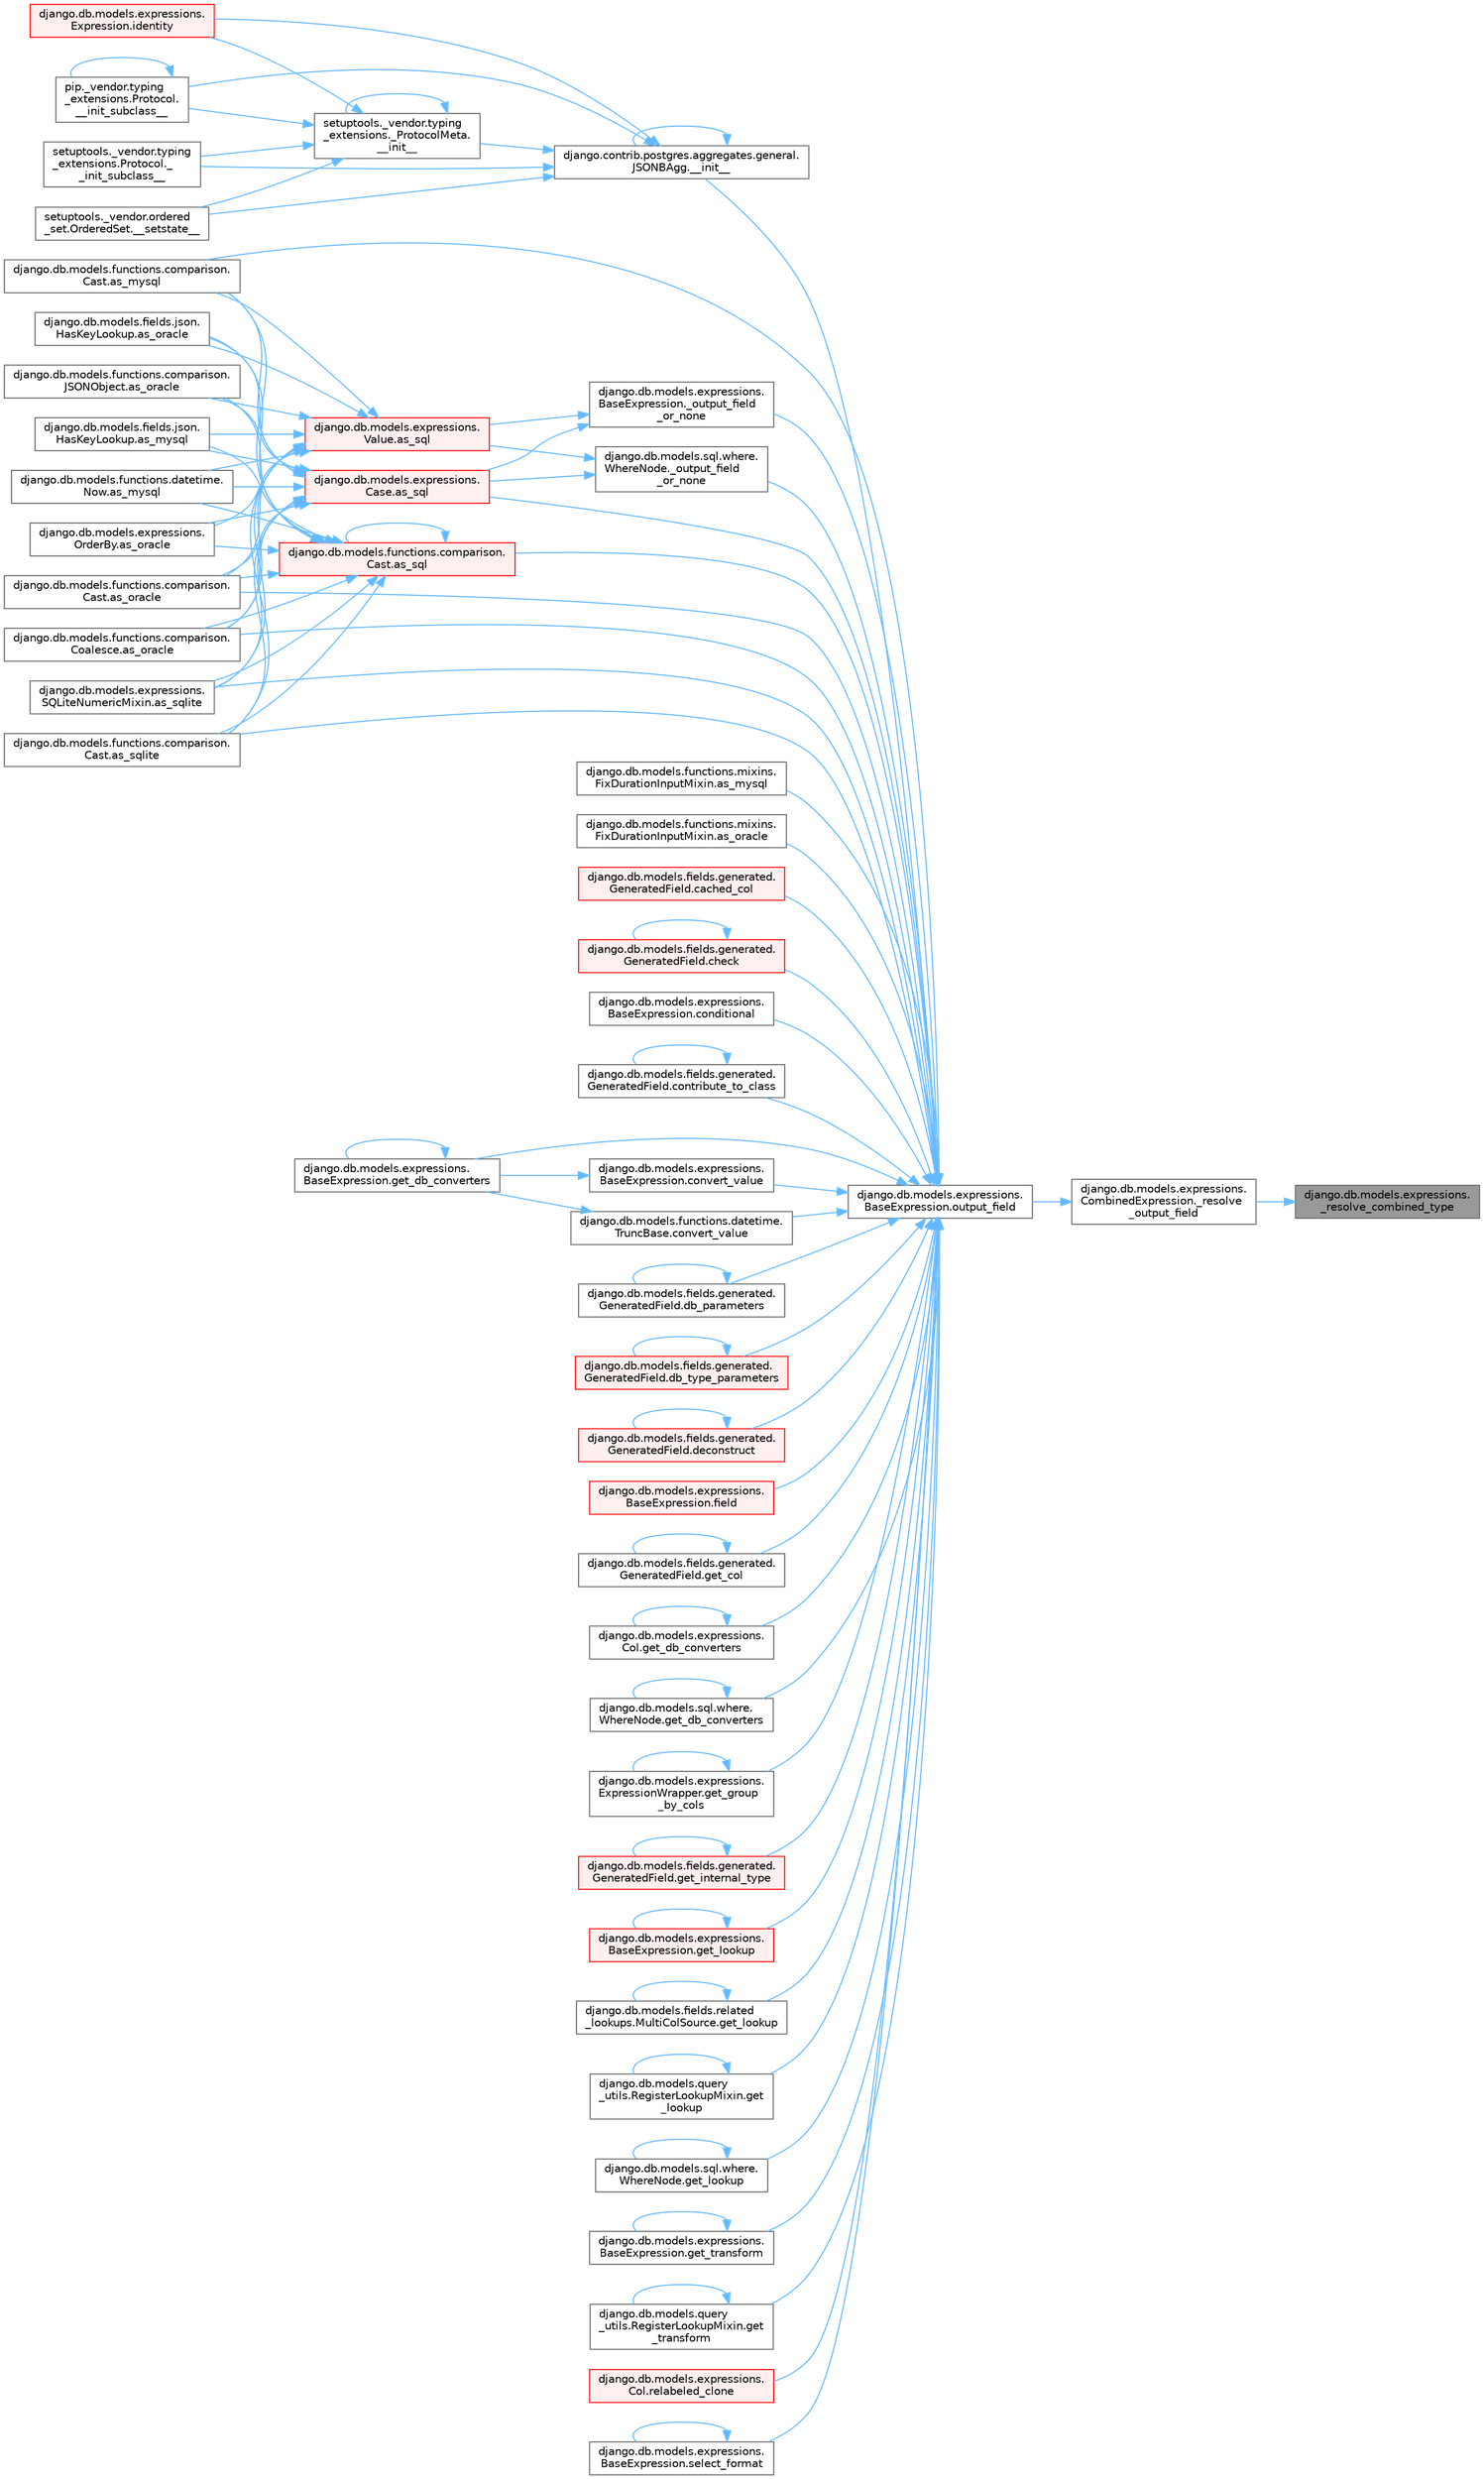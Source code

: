 digraph "django.db.models.expressions._resolve_combined_type"
{
 // LATEX_PDF_SIZE
  bgcolor="transparent";
  edge [fontname=Helvetica,fontsize=10,labelfontname=Helvetica,labelfontsize=10];
  node [fontname=Helvetica,fontsize=10,shape=box,height=0.2,width=0.4];
  rankdir="RL";
  Node1 [id="Node000001",label="django.db.models.expressions.\l_resolve_combined_type",height=0.2,width=0.4,color="gray40", fillcolor="grey60", style="filled", fontcolor="black",tooltip=" "];
  Node1 -> Node2 [id="edge1_Node000001_Node000002",dir="back",color="steelblue1",style="solid",tooltip=" "];
  Node2 [id="Node000002",label="django.db.models.expressions.\lCombinedExpression._resolve\l_output_field",height=0.2,width=0.4,color="grey40", fillcolor="white", style="filled",URL="$classdjango_1_1db_1_1models_1_1expressions_1_1_combined_expression.html#ad5c6df54cfa479187073e305a8cbae20",tooltip=" "];
  Node2 -> Node3 [id="edge2_Node000002_Node000003",dir="back",color="steelblue1",style="solid",tooltip=" "];
  Node3 [id="Node000003",label="django.db.models.expressions.\lBaseExpression.output_field",height=0.2,width=0.4,color="grey40", fillcolor="white", style="filled",URL="$classdjango_1_1db_1_1models_1_1expressions_1_1_base_expression.html#a7f0982cb1de5cdeaa7f043c3ae611a6d",tooltip=" "];
  Node3 -> Node4 [id="edge3_Node000003_Node000004",dir="back",color="steelblue1",style="solid",tooltip=" "];
  Node4 [id="Node000004",label="django.contrib.postgres.aggregates.general.\lJSONBAgg.__init__",height=0.2,width=0.4,color="grey40", fillcolor="white", style="filled",URL="$classdjango_1_1contrib_1_1postgres_1_1aggregates_1_1general_1_1_j_s_o_n_b_agg.html#aa39cd664a8b14d90239be69e6599fd7f",tooltip=" "];
  Node4 -> Node4 [id="edge4_Node000004_Node000004",dir="back",color="steelblue1",style="solid",tooltip=" "];
  Node4 -> Node5 [id="edge5_Node000004_Node000005",dir="back",color="steelblue1",style="solid",tooltip=" "];
  Node5 [id="Node000005",label="setuptools._vendor.typing\l_extensions._ProtocolMeta.\l__init__",height=0.2,width=0.4,color="grey40", fillcolor="white", style="filled",URL="$classsetuptools_1_1__vendor_1_1typing__extensions_1_1___protocol_meta.html#a7bbaff8ac6d19534b46bca363ee0b43a",tooltip=" "];
  Node5 -> Node5 [id="edge6_Node000005_Node000005",dir="back",color="steelblue1",style="solid",tooltip=" "];
  Node5 -> Node6 [id="edge7_Node000005_Node000006",dir="back",color="steelblue1",style="solid",tooltip=" "];
  Node6 [id="Node000006",label="pip._vendor.typing\l_extensions.Protocol.\l__init_subclass__",height=0.2,width=0.4,color="grey40", fillcolor="white", style="filled",URL="$classpip_1_1__vendor_1_1typing__extensions_1_1_protocol.html#a2916efc86cebb8aba6deb7fd30b33988",tooltip=" "];
  Node6 -> Node6 [id="edge8_Node000006_Node000006",dir="back",color="steelblue1",style="solid",tooltip=" "];
  Node5 -> Node7 [id="edge9_Node000005_Node000007",dir="back",color="steelblue1",style="solid",tooltip=" "];
  Node7 [id="Node000007",label="setuptools._vendor.typing\l_extensions.Protocol._\l_init_subclass__",height=0.2,width=0.4,color="grey40", fillcolor="white", style="filled",URL="$classsetuptools_1_1__vendor_1_1typing__extensions_1_1_protocol.html#ac6cbebc092a4724ab3704c5334059874",tooltip=" "];
  Node5 -> Node8 [id="edge10_Node000005_Node000008",dir="back",color="steelblue1",style="solid",tooltip=" "];
  Node8 [id="Node000008",label="setuptools._vendor.ordered\l_set.OrderedSet.__setstate__",height=0.2,width=0.4,color="grey40", fillcolor="white", style="filled",URL="$classsetuptools_1_1__vendor_1_1ordered__set_1_1_ordered_set.html#aa7f7de9d987829525d06db565fe1b4a1",tooltip=" "];
  Node5 -> Node9 [id="edge11_Node000005_Node000009",dir="back",color="steelblue1",style="solid",tooltip=" "];
  Node9 [id="Node000009",label="django.db.models.expressions.\lExpression.identity",height=0.2,width=0.4,color="red", fillcolor="#FFF0F0", style="filled",URL="$classdjango_1_1db_1_1models_1_1expressions_1_1_expression.html#a10048810b5eb8641acf3bc150731b925",tooltip=" "];
  Node4 -> Node6 [id="edge12_Node000004_Node000006",dir="back",color="steelblue1",style="solid",tooltip=" "];
  Node4 -> Node7 [id="edge13_Node000004_Node000007",dir="back",color="steelblue1",style="solid",tooltip=" "];
  Node4 -> Node8 [id="edge14_Node000004_Node000008",dir="back",color="steelblue1",style="solid",tooltip=" "];
  Node4 -> Node9 [id="edge15_Node000004_Node000009",dir="back",color="steelblue1",style="solid",tooltip=" "];
  Node3 -> Node36 [id="edge16_Node000003_Node000036",dir="back",color="steelblue1",style="solid",tooltip=" "];
  Node36 [id="Node000036",label="django.db.models.expressions.\lBaseExpression._output_field\l_or_none",height=0.2,width=0.4,color="grey40", fillcolor="white", style="filled",URL="$classdjango_1_1db_1_1models_1_1expressions_1_1_base_expression.html#aad676f45033740e5caa723ce399f8850",tooltip=" "];
  Node36 -> Node37 [id="edge17_Node000036_Node000037",dir="back",color="steelblue1",style="solid",tooltip=" "];
  Node37 [id="Node000037",label="django.db.models.expressions.\lCase.as_sql",height=0.2,width=0.4,color="red", fillcolor="#FFF0F0", style="filled",URL="$classdjango_1_1db_1_1models_1_1expressions_1_1_case.html#a41d0d2712521088615ae784d16c4b2fb",tooltip=" "];
  Node37 -> Node38 [id="edge18_Node000037_Node000038",dir="back",color="steelblue1",style="solid",tooltip=" "];
  Node38 [id="Node000038",label="django.db.models.fields.json.\lHasKeyLookup.as_mysql",height=0.2,width=0.4,color="grey40", fillcolor="white", style="filled",URL="$classdjango_1_1db_1_1models_1_1fields_1_1json_1_1_has_key_lookup.html#a10f67427287f2c0ea32513ca6f481e96",tooltip=" "];
  Node37 -> Node39 [id="edge19_Node000037_Node000039",dir="back",color="steelblue1",style="solid",tooltip=" "];
  Node39 [id="Node000039",label="django.db.models.functions.comparison.\lCast.as_mysql",height=0.2,width=0.4,color="grey40", fillcolor="white", style="filled",URL="$classdjango_1_1db_1_1models_1_1functions_1_1comparison_1_1_cast.html#a447737891e955909c6a381529a67a84e",tooltip=" "];
  Node37 -> Node40 [id="edge20_Node000037_Node000040",dir="back",color="steelblue1",style="solid",tooltip=" "];
  Node40 [id="Node000040",label="django.db.models.functions.datetime.\lNow.as_mysql",height=0.2,width=0.4,color="grey40", fillcolor="white", style="filled",URL="$classdjango_1_1db_1_1models_1_1functions_1_1datetime_1_1_now.html#a070a9334fb198086c0c4e96e9725d92b",tooltip=" "];
  Node37 -> Node41 [id="edge21_Node000037_Node000041",dir="back",color="steelblue1",style="solid",tooltip=" "];
  Node41 [id="Node000041",label="django.db.models.expressions.\lOrderBy.as_oracle",height=0.2,width=0.4,color="grey40", fillcolor="white", style="filled",URL="$classdjango_1_1db_1_1models_1_1expressions_1_1_order_by.html#af9b6ede9b0df85d6bcf54f983b3a8f6a",tooltip=" "];
  Node37 -> Node42 [id="edge22_Node000037_Node000042",dir="back",color="steelblue1",style="solid",tooltip=" "];
  Node42 [id="Node000042",label="django.db.models.fields.json.\lHasKeyLookup.as_oracle",height=0.2,width=0.4,color="grey40", fillcolor="white", style="filled",URL="$classdjango_1_1db_1_1models_1_1fields_1_1json_1_1_has_key_lookup.html#afbb88aa4fb23b3ec3acdc695c2f52398",tooltip=" "];
  Node37 -> Node43 [id="edge23_Node000037_Node000043",dir="back",color="steelblue1",style="solid",tooltip=" "];
  Node43 [id="Node000043",label="django.db.models.functions.comparison.\lCast.as_oracle",height=0.2,width=0.4,color="grey40", fillcolor="white", style="filled",URL="$classdjango_1_1db_1_1models_1_1functions_1_1comparison_1_1_cast.html#ad466cd7ca85dc257d9e2718f41a263ec",tooltip=" "];
  Node37 -> Node44 [id="edge24_Node000037_Node000044",dir="back",color="steelblue1",style="solid",tooltip=" "];
  Node44 [id="Node000044",label="django.db.models.functions.comparison.\lCoalesce.as_oracle",height=0.2,width=0.4,color="grey40", fillcolor="white", style="filled",URL="$classdjango_1_1db_1_1models_1_1functions_1_1comparison_1_1_coalesce.html#a1bbeea180ef3ef4d8ba5d51d33d6ef85",tooltip=" "];
  Node37 -> Node45 [id="edge25_Node000037_Node000045",dir="back",color="steelblue1",style="solid",tooltip=" "];
  Node45 [id="Node000045",label="django.db.models.functions.comparison.\lJSONObject.as_oracle",height=0.2,width=0.4,color="grey40", fillcolor="white", style="filled",URL="$classdjango_1_1db_1_1models_1_1functions_1_1comparison_1_1_j_s_o_n_object.html#a4b4fa1161d27b0a9bbbdd0370e9af364",tooltip=" "];
  Node37 -> Node52 [id="edge26_Node000037_Node000052",dir="back",color="steelblue1",style="solid",tooltip=" "];
  Node52 [id="Node000052",label="django.db.models.expressions.\lSQLiteNumericMixin.as_sqlite",height=0.2,width=0.4,color="grey40", fillcolor="white", style="filled",URL="$classdjango_1_1db_1_1models_1_1expressions_1_1_s_q_lite_numeric_mixin.html#a7c649b97074b00e095c4ee2b3bc62482",tooltip=" "];
  Node37 -> Node54 [id="edge27_Node000037_Node000054",dir="back",color="steelblue1",style="solid",tooltip=" "];
  Node54 [id="Node000054",label="django.db.models.functions.comparison.\lCast.as_sqlite",height=0.2,width=0.4,color="grey40", fillcolor="white", style="filled",URL="$classdjango_1_1db_1_1models_1_1functions_1_1comparison_1_1_cast.html#a1943b51797a168ff6a3ad37005086d8c",tooltip=" "];
  Node36 -> Node66 [id="edge28_Node000036_Node000066",dir="back",color="steelblue1",style="solid",tooltip=" "];
  Node66 [id="Node000066",label="django.db.models.expressions.\lValue.as_sql",height=0.2,width=0.4,color="red", fillcolor="#FFF0F0", style="filled",URL="$classdjango_1_1db_1_1models_1_1expressions_1_1_value.html#a2471e71c0db69e52fdb3016f8e97a111",tooltip=" "];
  Node66 -> Node38 [id="edge29_Node000066_Node000038",dir="back",color="steelblue1",style="solid",tooltip=" "];
  Node66 -> Node39 [id="edge30_Node000066_Node000039",dir="back",color="steelblue1",style="solid",tooltip=" "];
  Node66 -> Node40 [id="edge31_Node000066_Node000040",dir="back",color="steelblue1",style="solid",tooltip=" "];
  Node66 -> Node41 [id="edge32_Node000066_Node000041",dir="back",color="steelblue1",style="solid",tooltip=" "];
  Node66 -> Node42 [id="edge33_Node000066_Node000042",dir="back",color="steelblue1",style="solid",tooltip=" "];
  Node66 -> Node43 [id="edge34_Node000066_Node000043",dir="back",color="steelblue1",style="solid",tooltip=" "];
  Node66 -> Node44 [id="edge35_Node000066_Node000044",dir="back",color="steelblue1",style="solid",tooltip=" "];
  Node66 -> Node45 [id="edge36_Node000066_Node000045",dir="back",color="steelblue1",style="solid",tooltip=" "];
  Node66 -> Node52 [id="edge37_Node000066_Node000052",dir="back",color="steelblue1",style="solid",tooltip=" "];
  Node66 -> Node54 [id="edge38_Node000066_Node000054",dir="back",color="steelblue1",style="solid",tooltip=" "];
  Node3 -> Node67 [id="edge39_Node000003_Node000067",dir="back",color="steelblue1",style="solid",tooltip=" "];
  Node67 [id="Node000067",label="django.db.models.sql.where.\lWhereNode._output_field\l_or_none",height=0.2,width=0.4,color="grey40", fillcolor="white", style="filled",URL="$classdjango_1_1db_1_1models_1_1sql_1_1where_1_1_where_node.html#ae254158229b805bdfd81f2be6b2fe44b",tooltip=" "];
  Node67 -> Node37 [id="edge40_Node000067_Node000037",dir="back",color="steelblue1",style="solid",tooltip=" "];
  Node67 -> Node66 [id="edge41_Node000067_Node000066",dir="back",color="steelblue1",style="solid",tooltip=" "];
  Node3 -> Node39 [id="edge42_Node000003_Node000039",dir="back",color="steelblue1",style="solid",tooltip=" "];
  Node3 -> Node68 [id="edge43_Node000003_Node000068",dir="back",color="steelblue1",style="solid",tooltip=" "];
  Node68 [id="Node000068",label="django.db.models.functions.mixins.\lFixDurationInputMixin.as_mysql",height=0.2,width=0.4,color="grey40", fillcolor="white", style="filled",URL="$classdjango_1_1db_1_1models_1_1functions_1_1mixins_1_1_fix_duration_input_mixin.html#a010f23ae95c58a4a939be1efcc5f5b7d",tooltip=" "];
  Node3 -> Node43 [id="edge44_Node000003_Node000043",dir="back",color="steelblue1",style="solid",tooltip=" "];
  Node3 -> Node44 [id="edge45_Node000003_Node000044",dir="back",color="steelblue1",style="solid",tooltip=" "];
  Node3 -> Node69 [id="edge46_Node000003_Node000069",dir="back",color="steelblue1",style="solid",tooltip=" "];
  Node69 [id="Node000069",label="django.db.models.functions.mixins.\lFixDurationInputMixin.as_oracle",height=0.2,width=0.4,color="grey40", fillcolor="white", style="filled",URL="$classdjango_1_1db_1_1models_1_1functions_1_1mixins_1_1_fix_duration_input_mixin.html#a2e5d6957724a89d03541cc897b6e6e53",tooltip=" "];
  Node3 -> Node37 [id="edge47_Node000003_Node000037",dir="back",color="steelblue1",style="solid",tooltip=" "];
  Node3 -> Node70 [id="edge48_Node000003_Node000070",dir="back",color="steelblue1",style="solid",tooltip=" "];
  Node70 [id="Node000070",label="django.db.models.functions.comparison.\lCast.as_sql",height=0.2,width=0.4,color="red", fillcolor="#FFF0F0", style="filled",URL="$classdjango_1_1db_1_1models_1_1functions_1_1comparison_1_1_cast.html#aa39abc21f301797d67837d0d479e2e87",tooltip=" "];
  Node70 -> Node38 [id="edge49_Node000070_Node000038",dir="back",color="steelblue1",style="solid",tooltip=" "];
  Node70 -> Node39 [id="edge50_Node000070_Node000039",dir="back",color="steelblue1",style="solid",tooltip=" "];
  Node70 -> Node40 [id="edge51_Node000070_Node000040",dir="back",color="steelblue1",style="solid",tooltip=" "];
  Node70 -> Node41 [id="edge52_Node000070_Node000041",dir="back",color="steelblue1",style="solid",tooltip=" "];
  Node70 -> Node42 [id="edge53_Node000070_Node000042",dir="back",color="steelblue1",style="solid",tooltip=" "];
  Node70 -> Node43 [id="edge54_Node000070_Node000043",dir="back",color="steelblue1",style="solid",tooltip=" "];
  Node70 -> Node44 [id="edge55_Node000070_Node000044",dir="back",color="steelblue1",style="solid",tooltip=" "];
  Node70 -> Node45 [id="edge56_Node000070_Node000045",dir="back",color="steelblue1",style="solid",tooltip=" "];
  Node70 -> Node70 [id="edge57_Node000070_Node000070",dir="back",color="steelblue1",style="solid",tooltip=" "];
  Node70 -> Node52 [id="edge58_Node000070_Node000052",dir="back",color="steelblue1",style="solid",tooltip=" "];
  Node70 -> Node54 [id="edge59_Node000070_Node000054",dir="back",color="steelblue1",style="solid",tooltip=" "];
  Node3 -> Node52 [id="edge60_Node000003_Node000052",dir="back",color="steelblue1",style="solid",tooltip=" "];
  Node3 -> Node54 [id="edge61_Node000003_Node000054",dir="back",color="steelblue1",style="solid",tooltip=" "];
  Node3 -> Node71 [id="edge62_Node000003_Node000071",dir="back",color="steelblue1",style="solid",tooltip=" "];
  Node71 [id="Node000071",label="django.db.models.fields.generated.\lGeneratedField.cached_col",height=0.2,width=0.4,color="red", fillcolor="#FFF0F0", style="filled",URL="$classdjango_1_1db_1_1models_1_1fields_1_1generated_1_1_generated_field.html#a71fb8bbb86e28557e79ed7d53bb65a0d",tooltip=" "];
  Node3 -> Node73 [id="edge63_Node000003_Node000073",dir="back",color="steelblue1",style="solid",tooltip=" "];
  Node73 [id="Node000073",label="django.db.models.fields.generated.\lGeneratedField.check",height=0.2,width=0.4,color="red", fillcolor="#FFF0F0", style="filled",URL="$classdjango_1_1db_1_1models_1_1fields_1_1generated_1_1_generated_field.html#a17dcd0f6d6580cb5f6417d8730312ad6",tooltip=" "];
  Node73 -> Node73 [id="edge64_Node000073_Node000073",dir="back",color="steelblue1",style="solid",tooltip=" "];
  Node3 -> Node1239 [id="edge65_Node000003_Node001239",dir="back",color="steelblue1",style="solid",tooltip=" "];
  Node1239 [id="Node001239",label="django.db.models.expressions.\lBaseExpression.conditional",height=0.2,width=0.4,color="grey40", fillcolor="white", style="filled",URL="$classdjango_1_1db_1_1models_1_1expressions_1_1_base_expression.html#ad1e7e6185d7c29f4712ad28f81804f98",tooltip=" "];
  Node3 -> Node1240 [id="edge66_Node000003_Node001240",dir="back",color="steelblue1",style="solid",tooltip=" "];
  Node1240 [id="Node001240",label="django.db.models.fields.generated.\lGeneratedField.contribute_to_class",height=0.2,width=0.4,color="grey40", fillcolor="white", style="filled",URL="$classdjango_1_1db_1_1models_1_1fields_1_1generated_1_1_generated_field.html#a2b64e8889125b0e8c2e7f560f46bb1f1",tooltip=" "];
  Node1240 -> Node1240 [id="edge67_Node001240_Node001240",dir="back",color="steelblue1",style="solid",tooltip=" "];
  Node3 -> Node1241 [id="edge68_Node000003_Node001241",dir="back",color="steelblue1",style="solid",tooltip=" "];
  Node1241 [id="Node001241",label="django.db.models.expressions.\lBaseExpression.convert_value",height=0.2,width=0.4,color="grey40", fillcolor="white", style="filled",URL="$classdjango_1_1db_1_1models_1_1expressions_1_1_base_expression.html#af112651d4a6b22c6d82e1c1b03e917ae",tooltip=" "];
  Node1241 -> Node1242 [id="edge69_Node001241_Node001242",dir="back",color="steelblue1",style="solid",tooltip=" "];
  Node1242 [id="Node001242",label="django.db.models.expressions.\lBaseExpression.get_db_converters",height=0.2,width=0.4,color="grey40", fillcolor="white", style="filled",URL="$classdjango_1_1db_1_1models_1_1expressions_1_1_base_expression.html#a0caedcc704934040e878b3682f901caf",tooltip=" "];
  Node1242 -> Node1242 [id="edge70_Node001242_Node001242",dir="back",color="steelblue1",style="solid",tooltip=" "];
  Node3 -> Node1243 [id="edge71_Node000003_Node001243",dir="back",color="steelblue1",style="solid",tooltip=" "];
  Node1243 [id="Node001243",label="django.db.models.functions.datetime.\lTruncBase.convert_value",height=0.2,width=0.4,color="grey40", fillcolor="white", style="filled",URL="$classdjango_1_1db_1_1models_1_1functions_1_1datetime_1_1_trunc_base.html#a66c33e72d7542df478d2b18b3c7a25d1",tooltip=" "];
  Node1243 -> Node1242 [id="edge72_Node001243_Node001242",dir="back",color="steelblue1",style="solid",tooltip=" "];
  Node3 -> Node1244 [id="edge73_Node000003_Node001244",dir="back",color="steelblue1",style="solid",tooltip=" "];
  Node1244 [id="Node001244",label="django.db.models.fields.generated.\lGeneratedField.db_parameters",height=0.2,width=0.4,color="grey40", fillcolor="white", style="filled",URL="$classdjango_1_1db_1_1models_1_1fields_1_1generated_1_1_generated_field.html#a9a0fd68d3bba4950e4908c4abcee8c48",tooltip=" "];
  Node1244 -> Node1244 [id="edge74_Node001244_Node001244",dir="back",color="steelblue1",style="solid",tooltip=" "];
  Node3 -> Node1245 [id="edge75_Node000003_Node001245",dir="back",color="steelblue1",style="solid",tooltip=" "];
  Node1245 [id="Node001245",label="django.db.models.fields.generated.\lGeneratedField.db_type_parameters",height=0.2,width=0.4,color="red", fillcolor="#FFF0F0", style="filled",URL="$classdjango_1_1db_1_1models_1_1fields_1_1generated_1_1_generated_field.html#a695f8f86f422937a550bb84941e43638",tooltip=" "];
  Node1245 -> Node1245 [id="edge76_Node001245_Node001245",dir="back",color="steelblue1",style="solid",tooltip=" "];
  Node3 -> Node1259 [id="edge77_Node000003_Node001259",dir="back",color="steelblue1",style="solid",tooltip=" "];
  Node1259 [id="Node001259",label="django.db.models.fields.generated.\lGeneratedField.deconstruct",height=0.2,width=0.4,color="red", fillcolor="#FFF0F0", style="filled",URL="$classdjango_1_1db_1_1models_1_1fields_1_1generated_1_1_generated_field.html#a2a53771dfb290140ddb655a9b1c3428a",tooltip=" "];
  Node1259 -> Node1259 [id="edge78_Node001259_Node001259",dir="back",color="steelblue1",style="solid",tooltip=" "];
  Node3 -> Node1260 [id="edge79_Node000003_Node001260",dir="back",color="steelblue1",style="solid",tooltip=" "];
  Node1260 [id="Node001260",label="django.db.models.expressions.\lBaseExpression.field",height=0.2,width=0.4,color="red", fillcolor="#FFF0F0", style="filled",URL="$classdjango_1_1db_1_1models_1_1expressions_1_1_base_expression.html#a70aeb35391ada82c2e9f02b1c3ac150c",tooltip=" "];
  Node3 -> Node2815 [id="edge80_Node000003_Node002815",dir="back",color="steelblue1",style="solid",tooltip=" "];
  Node2815 [id="Node002815",label="django.db.models.fields.generated.\lGeneratedField.get_col",height=0.2,width=0.4,color="grey40", fillcolor="white", style="filled",URL="$classdjango_1_1db_1_1models_1_1fields_1_1generated_1_1_generated_field.html#aaef3d55f75064e6bb491184ec79e2ada",tooltip=" "];
  Node2815 -> Node2815 [id="edge81_Node002815_Node002815",dir="back",color="steelblue1",style="solid",tooltip=" "];
  Node3 -> Node1242 [id="edge82_Node000003_Node001242",dir="back",color="steelblue1",style="solid",tooltip=" "];
  Node3 -> Node2816 [id="edge83_Node000003_Node002816",dir="back",color="steelblue1",style="solid",tooltip=" "];
  Node2816 [id="Node002816",label="django.db.models.expressions.\lCol.get_db_converters",height=0.2,width=0.4,color="grey40", fillcolor="white", style="filled",URL="$classdjango_1_1db_1_1models_1_1expressions_1_1_col.html#a569b8fb347cf6c650889967f89798130",tooltip=" "];
  Node2816 -> Node2816 [id="edge84_Node002816_Node002816",dir="back",color="steelblue1",style="solid",tooltip=" "];
  Node3 -> Node2817 [id="edge85_Node000003_Node002817",dir="back",color="steelblue1",style="solid",tooltip=" "];
  Node2817 [id="Node002817",label="django.db.models.sql.where.\lWhereNode.get_db_converters",height=0.2,width=0.4,color="grey40", fillcolor="white", style="filled",URL="$classdjango_1_1db_1_1models_1_1sql_1_1where_1_1_where_node.html#a5821a2e9891291185778d9f8fbc45029",tooltip=" "];
  Node2817 -> Node2817 [id="edge86_Node002817_Node002817",dir="back",color="steelblue1",style="solid",tooltip=" "];
  Node3 -> Node2818 [id="edge87_Node000003_Node002818",dir="back",color="steelblue1",style="solid",tooltip=" "];
  Node2818 [id="Node002818",label="django.db.models.expressions.\lExpressionWrapper.get_group\l_by_cols",height=0.2,width=0.4,color="grey40", fillcolor="white", style="filled",URL="$classdjango_1_1db_1_1models_1_1expressions_1_1_expression_wrapper.html#a9775e8a5f79bd479def0b599a2411ad3",tooltip=" "];
  Node2818 -> Node2818 [id="edge88_Node002818_Node002818",dir="back",color="steelblue1",style="solid",tooltip=" "];
  Node3 -> Node2819 [id="edge89_Node000003_Node002819",dir="back",color="steelblue1",style="solid",tooltip=" "];
  Node2819 [id="Node002819",label="django.db.models.fields.generated.\lGeneratedField.get_internal_type",height=0.2,width=0.4,color="red", fillcolor="#FFF0F0", style="filled",URL="$classdjango_1_1db_1_1models_1_1fields_1_1generated_1_1_generated_field.html#a9f7ada2521e4ff06df60a7978952be85",tooltip=" "];
  Node2819 -> Node2819 [id="edge90_Node002819_Node002819",dir="back",color="steelblue1",style="solid",tooltip=" "];
  Node3 -> Node2820 [id="edge91_Node000003_Node002820",dir="back",color="steelblue1",style="solid",tooltip=" "];
  Node2820 [id="Node002820",label="django.db.models.expressions.\lBaseExpression.get_lookup",height=0.2,width=0.4,color="red", fillcolor="#FFF0F0", style="filled",URL="$classdjango_1_1db_1_1models_1_1expressions_1_1_base_expression.html#a01659a233146096f1936ef43277a45e8",tooltip=" "];
  Node2820 -> Node2820 [id="edge92_Node002820_Node002820",dir="back",color="steelblue1",style="solid",tooltip=" "];
  Node3 -> Node2821 [id="edge93_Node000003_Node002821",dir="back",color="steelblue1",style="solid",tooltip=" "];
  Node2821 [id="Node002821",label="django.db.models.fields.related\l_lookups.MultiColSource.get_lookup",height=0.2,width=0.4,color="grey40", fillcolor="white", style="filled",URL="$classdjango_1_1db_1_1models_1_1fields_1_1related__lookups_1_1_multi_col_source.html#a1742a9e22a72f0b66f4c02abc9eb4a8e",tooltip=" "];
  Node2821 -> Node2821 [id="edge94_Node002821_Node002821",dir="back",color="steelblue1",style="solid",tooltip=" "];
  Node3 -> Node2669 [id="edge95_Node000003_Node002669",dir="back",color="steelblue1",style="solid",tooltip=" "];
  Node2669 [id="Node002669",label="django.db.models.query\l_utils.RegisterLookupMixin.get\l_lookup",height=0.2,width=0.4,color="grey40", fillcolor="white", style="filled",URL="$classdjango_1_1db_1_1models_1_1query__utils_1_1_register_lookup_mixin.html#a49b9ee01760922db3314d356a14d16de",tooltip=" "];
  Node2669 -> Node2669 [id="edge96_Node002669_Node002669",dir="back",color="steelblue1",style="solid",tooltip=" "];
  Node3 -> Node2822 [id="edge97_Node000003_Node002822",dir="back",color="steelblue1",style="solid",tooltip=" "];
  Node2822 [id="Node002822",label="django.db.models.sql.where.\lWhereNode.get_lookup",height=0.2,width=0.4,color="grey40", fillcolor="white", style="filled",URL="$classdjango_1_1db_1_1models_1_1sql_1_1where_1_1_where_node.html#ae7c07ab2d555e2f5577750b86855dac9",tooltip=" "];
  Node2822 -> Node2822 [id="edge98_Node002822_Node002822",dir="back",color="steelblue1",style="solid",tooltip=" "];
  Node3 -> Node2823 [id="edge99_Node000003_Node002823",dir="back",color="steelblue1",style="solid",tooltip=" "];
  Node2823 [id="Node002823",label="django.db.models.expressions.\lBaseExpression.get_transform",height=0.2,width=0.4,color="grey40", fillcolor="white", style="filled",URL="$classdjango_1_1db_1_1models_1_1expressions_1_1_base_expression.html#aaf7a1a972ef131f35abe484b5da0a896",tooltip=" "];
  Node2823 -> Node2823 [id="edge100_Node002823_Node002823",dir="back",color="steelblue1",style="solid",tooltip=" "];
  Node3 -> Node2670 [id="edge101_Node000003_Node002670",dir="back",color="steelblue1",style="solid",tooltip=" "];
  Node2670 [id="Node002670",label="django.db.models.query\l_utils.RegisterLookupMixin.get\l_transform",height=0.2,width=0.4,color="grey40", fillcolor="white", style="filled",URL="$classdjango_1_1db_1_1models_1_1query__utils_1_1_register_lookup_mixin.html#a1e54d000630304bbc63c507719683fef",tooltip=" "];
  Node2670 -> Node2670 [id="edge102_Node002670_Node002670",dir="back",color="steelblue1",style="solid",tooltip=" "];
  Node3 -> Node2824 [id="edge103_Node000003_Node002824",dir="back",color="steelblue1",style="solid",tooltip=" "];
  Node2824 [id="Node002824",label="django.db.models.expressions.\lCol.relabeled_clone",height=0.2,width=0.4,color="red", fillcolor="#FFF0F0", style="filled",URL="$classdjango_1_1db_1_1models_1_1expressions_1_1_col.html#a8fff9c1a73b14406f7ce601d90630464",tooltip=" "];
  Node3 -> Node2825 [id="edge104_Node000003_Node002825",dir="back",color="steelblue1",style="solid",tooltip=" "];
  Node2825 [id="Node002825",label="django.db.models.expressions.\lBaseExpression.select_format",height=0.2,width=0.4,color="grey40", fillcolor="white", style="filled",URL="$classdjango_1_1db_1_1models_1_1expressions_1_1_base_expression.html#acf6f60770ae8079d64a95fdb608f6779",tooltip=" "];
  Node2825 -> Node2825 [id="edge105_Node002825_Node002825",dir="back",color="steelblue1",style="solid",tooltip=" "];
}
